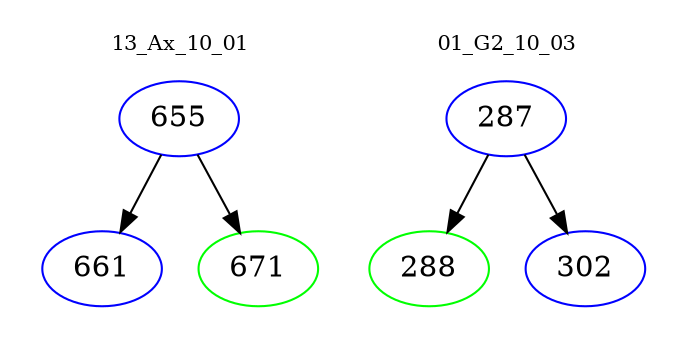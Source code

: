 digraph{
subgraph cluster_0 {
color = white
label = "13_Ax_10_01";
fontsize=10;
T0_655 [label="655", color="blue"]
T0_655 -> T0_661 [color="black"]
T0_661 [label="661", color="blue"]
T0_655 -> T0_671 [color="black"]
T0_671 [label="671", color="green"]
}
subgraph cluster_1 {
color = white
label = "01_G2_10_03";
fontsize=10;
T1_287 [label="287", color="blue"]
T1_287 -> T1_288 [color="black"]
T1_288 [label="288", color="green"]
T1_287 -> T1_302 [color="black"]
T1_302 [label="302", color="blue"]
}
}
